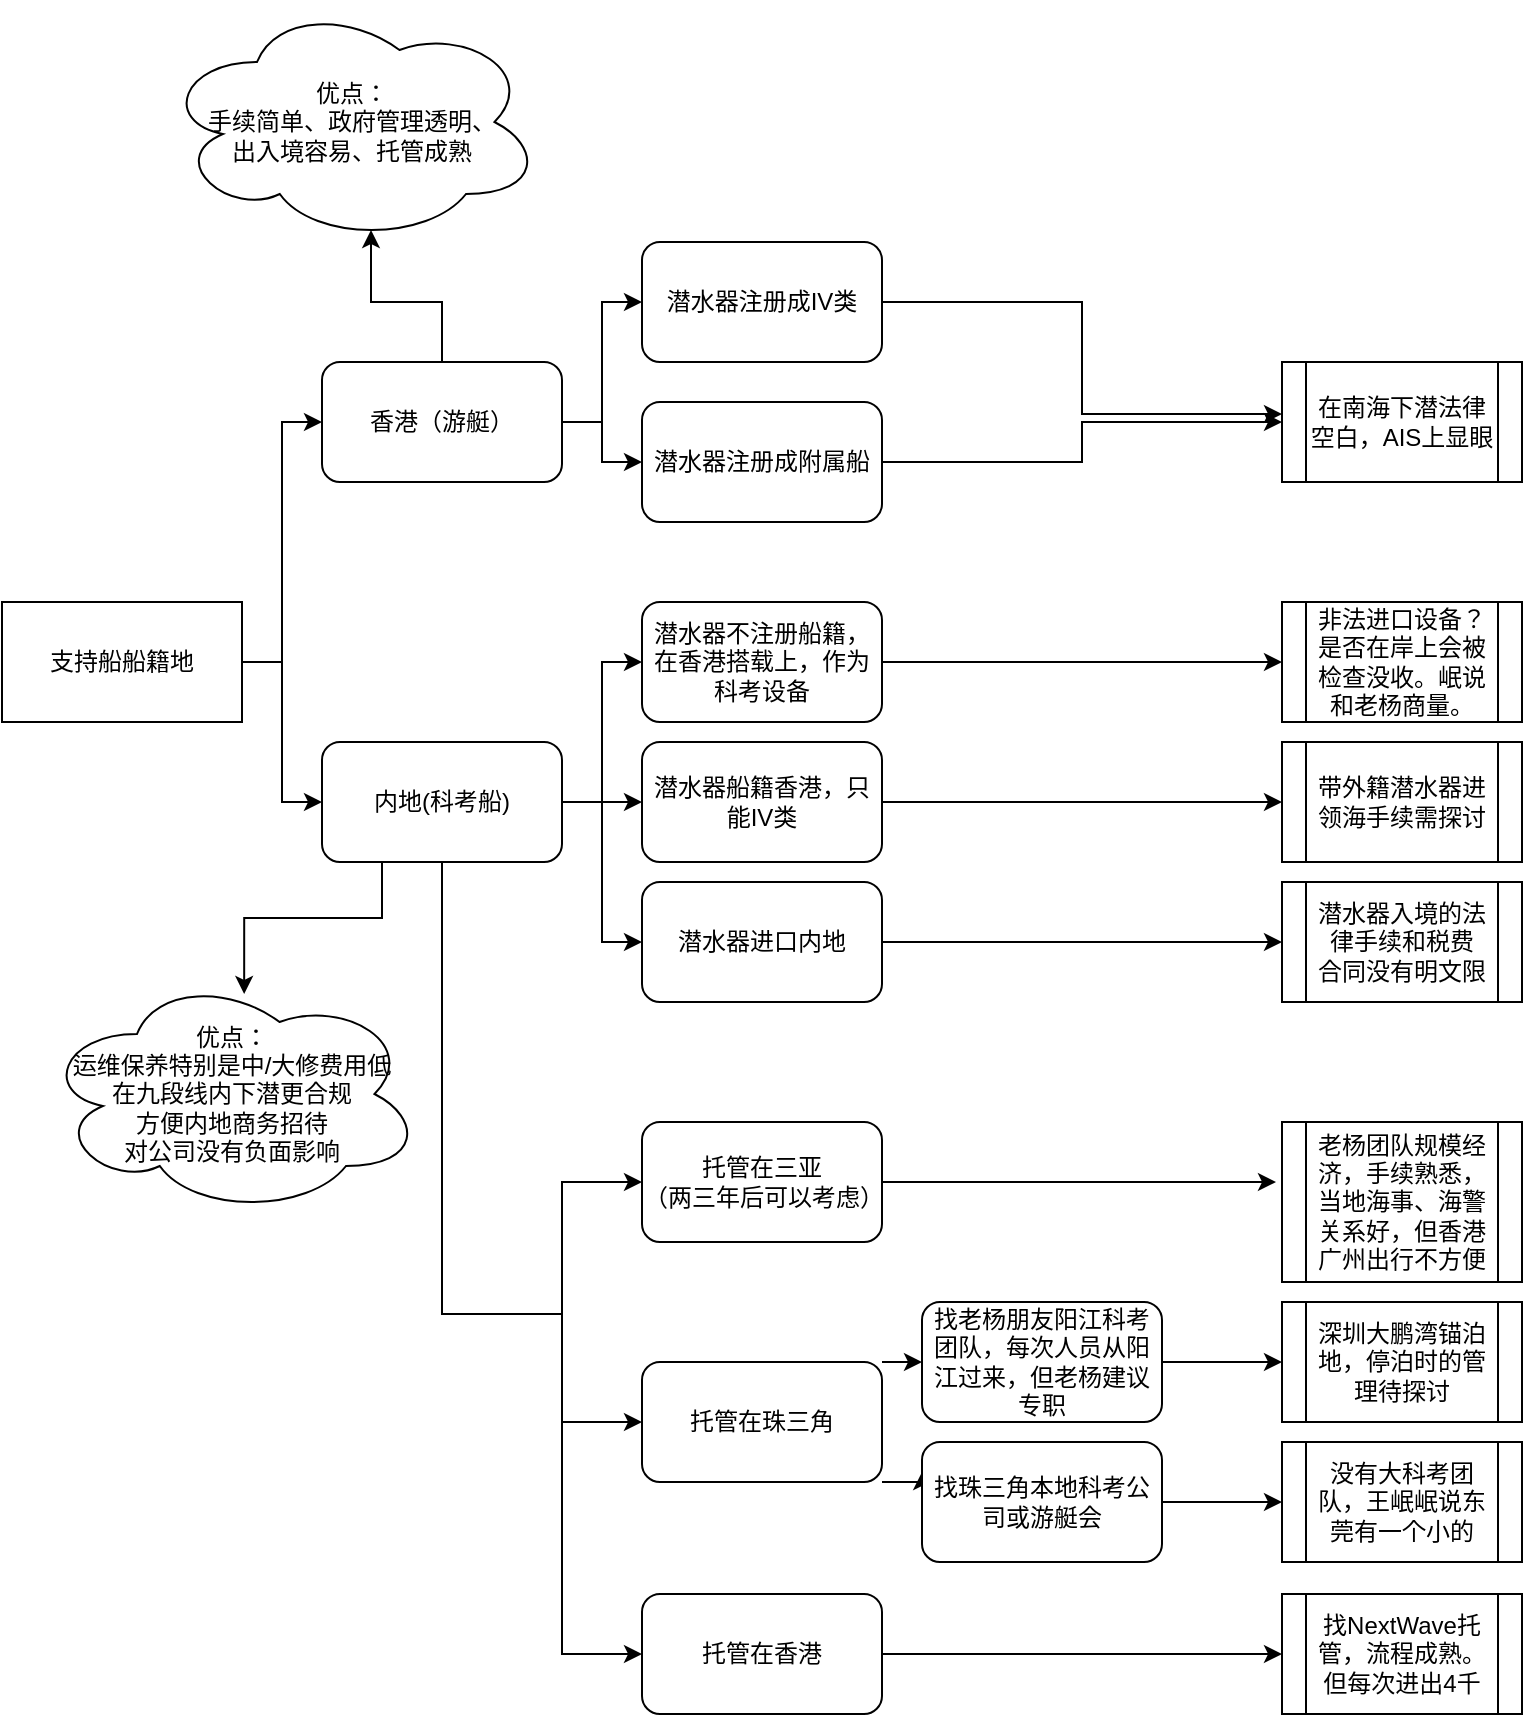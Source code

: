 <mxfile version="22.1.11" type="github">
  <diagram name="第 1 页" id="tAkSXGFJ9aGwxHN90IYv">
    <mxGraphModel dx="1379" dy="796" grid="1" gridSize="10" guides="1" tooltips="1" connect="1" arrows="1" fold="1" page="1" pageScale="1" pageWidth="827" pageHeight="1169" math="0" shadow="0">
      <root>
        <mxCell id="0" />
        <mxCell id="1" parent="0" />
        <mxCell id="bbb0xuv7O0a4QDUGZQx4-8" style="edgeStyle=orthogonalEdgeStyle;rounded=0;orthogonalLoop=1;jettySize=auto;html=1;exitX=1;exitY=0.5;exitDx=0;exitDy=0;entryX=0;entryY=0.5;entryDx=0;entryDy=0;" parent="1" source="bbb0xuv7O0a4QDUGZQx4-1" target="bbb0xuv7O0a4QDUGZQx4-2" edge="1">
          <mxGeometry relative="1" as="geometry" />
        </mxCell>
        <mxCell id="bbb0xuv7O0a4QDUGZQx4-9" style="edgeStyle=orthogonalEdgeStyle;rounded=0;orthogonalLoop=1;jettySize=auto;html=1;exitX=1;exitY=0.5;exitDx=0;exitDy=0;entryX=0;entryY=0.5;entryDx=0;entryDy=0;" parent="1" source="bbb0xuv7O0a4QDUGZQx4-1" target="bbb0xuv7O0a4QDUGZQx4-3" edge="1">
          <mxGeometry relative="1" as="geometry" />
        </mxCell>
        <mxCell id="bbb0xuv7O0a4QDUGZQx4-1" value="支持船船籍地" style="rounded=0;whiteSpace=wrap;html=1;" parent="1" vertex="1">
          <mxGeometry x="10" y="314" width="120" height="60" as="geometry" />
        </mxCell>
        <mxCell id="bbb0xuv7O0a4QDUGZQx4-31" style="edgeStyle=orthogonalEdgeStyle;rounded=0;orthogonalLoop=1;jettySize=auto;html=1;exitX=1;exitY=0.5;exitDx=0;exitDy=0;entryX=0;entryY=0.5;entryDx=0;entryDy=0;" parent="1" source="bbb0xuv7O0a4QDUGZQx4-2" target="bbb0xuv7O0a4QDUGZQx4-23" edge="1">
          <mxGeometry relative="1" as="geometry" />
        </mxCell>
        <mxCell id="bbb0xuv7O0a4QDUGZQx4-32" style="edgeStyle=orthogonalEdgeStyle;rounded=0;orthogonalLoop=1;jettySize=auto;html=1;exitX=1;exitY=0.5;exitDx=0;exitDy=0;entryX=0;entryY=0.5;entryDx=0;entryDy=0;" parent="1" source="bbb0xuv7O0a4QDUGZQx4-2" target="bbb0xuv7O0a4QDUGZQx4-24" edge="1">
          <mxGeometry relative="1" as="geometry" />
        </mxCell>
        <mxCell id="bbb0xuv7O0a4QDUGZQx4-2" value="香港（游艇）" style="rounded=1;whiteSpace=wrap;html=1;" parent="1" vertex="1">
          <mxGeometry x="170" y="194" width="120" height="60" as="geometry" />
        </mxCell>
        <mxCell id="bbb0xuv7O0a4QDUGZQx4-6" style="edgeStyle=orthogonalEdgeStyle;rounded=0;orthogonalLoop=1;jettySize=auto;html=1;exitX=1;exitY=0.5;exitDx=0;exitDy=0;entryX=0;entryY=0.5;entryDx=0;entryDy=0;" parent="1" source="bbb0xuv7O0a4QDUGZQx4-3" target="bbb0xuv7O0a4QDUGZQx4-4" edge="1">
          <mxGeometry relative="1" as="geometry" />
        </mxCell>
        <mxCell id="bbb0xuv7O0a4QDUGZQx4-7" style="edgeStyle=orthogonalEdgeStyle;rounded=0;orthogonalLoop=1;jettySize=auto;html=1;exitX=1;exitY=0.5;exitDx=0;exitDy=0;entryX=0;entryY=0.5;entryDx=0;entryDy=0;" parent="1" source="bbb0xuv7O0a4QDUGZQx4-3" target="bbb0xuv7O0a4QDUGZQx4-5" edge="1">
          <mxGeometry relative="1" as="geometry" />
        </mxCell>
        <mxCell id="bbb0xuv7O0a4QDUGZQx4-20" style="edgeStyle=orthogonalEdgeStyle;rounded=0;orthogonalLoop=1;jettySize=auto;html=1;exitX=0.5;exitY=1;exitDx=0;exitDy=0;entryX=0;entryY=0.5;entryDx=0;entryDy=0;" parent="1" source="bbb0xuv7O0a4QDUGZQx4-3" target="bbb0xuv7O0a4QDUGZQx4-17" edge="1">
          <mxGeometry relative="1" as="geometry">
            <Array as="points">
              <mxPoint x="230" y="670" />
              <mxPoint x="290" y="670" />
              <mxPoint x="290" y="604" />
            </Array>
          </mxGeometry>
        </mxCell>
        <mxCell id="bbb0xuv7O0a4QDUGZQx4-21" style="edgeStyle=orthogonalEdgeStyle;rounded=0;orthogonalLoop=1;jettySize=auto;html=1;exitX=0.5;exitY=1;exitDx=0;exitDy=0;entryX=0;entryY=0.5;entryDx=0;entryDy=0;" parent="1" source="bbb0xuv7O0a4QDUGZQx4-3" target="bbb0xuv7O0a4QDUGZQx4-18" edge="1">
          <mxGeometry relative="1" as="geometry">
            <Array as="points">
              <mxPoint x="230" y="670" />
              <mxPoint x="290" y="670" />
              <mxPoint x="290" y="724" />
            </Array>
          </mxGeometry>
        </mxCell>
        <mxCell id="bbb0xuv7O0a4QDUGZQx4-27" style="edgeStyle=orthogonalEdgeStyle;rounded=0;orthogonalLoop=1;jettySize=auto;html=1;exitX=1;exitY=0.5;exitDx=0;exitDy=0;entryX=0;entryY=0.5;entryDx=0;entryDy=0;" parent="1" source="bbb0xuv7O0a4QDUGZQx4-3" target="bbb0xuv7O0a4QDUGZQx4-25" edge="1">
          <mxGeometry relative="1" as="geometry" />
        </mxCell>
        <mxCell id="FA90OndIv8zv3o0rr0Xi-17" style="edgeStyle=orthogonalEdgeStyle;rounded=0;orthogonalLoop=1;jettySize=auto;html=1;exitX=0.5;exitY=1;exitDx=0;exitDy=0;entryX=0;entryY=0.5;entryDx=0;entryDy=0;" edge="1" parent="1" source="bbb0xuv7O0a4QDUGZQx4-3" target="FA90OndIv8zv3o0rr0Xi-16">
          <mxGeometry relative="1" as="geometry">
            <Array as="points">
              <mxPoint x="230" y="670" />
              <mxPoint x="290" y="670" />
              <mxPoint x="290" y="840" />
            </Array>
          </mxGeometry>
        </mxCell>
        <mxCell id="bbb0xuv7O0a4QDUGZQx4-3" value="内地(科考船)" style="rounded=1;whiteSpace=wrap;html=1;" parent="1" vertex="1">
          <mxGeometry x="170" y="384" width="120" height="60" as="geometry" />
        </mxCell>
        <mxCell id="FA90OndIv8zv3o0rr0Xi-13" style="edgeStyle=orthogonalEdgeStyle;rounded=0;orthogonalLoop=1;jettySize=auto;html=1;exitX=1;exitY=0.5;exitDx=0;exitDy=0;entryX=0;entryY=0.5;entryDx=0;entryDy=0;" edge="1" parent="1" source="bbb0xuv7O0a4QDUGZQx4-4" target="bbb0xuv7O0a4QDUGZQx4-13">
          <mxGeometry relative="1" as="geometry" />
        </mxCell>
        <mxCell id="bbb0xuv7O0a4QDUGZQx4-4" value="潜水器不注册船籍，在香港搭载上，作为科考设备" style="rounded=1;whiteSpace=wrap;html=1;" parent="1" vertex="1">
          <mxGeometry x="330" y="314" width="120" height="60" as="geometry" />
        </mxCell>
        <mxCell id="FA90OndIv8zv3o0rr0Xi-11" style="edgeStyle=orthogonalEdgeStyle;rounded=0;orthogonalLoop=1;jettySize=auto;html=1;exitX=1;exitY=0.5;exitDx=0;exitDy=0;" edge="1" parent="1" source="bbb0xuv7O0a4QDUGZQx4-5" target="bbb0xuv7O0a4QDUGZQx4-14">
          <mxGeometry relative="1" as="geometry" />
        </mxCell>
        <mxCell id="bbb0xuv7O0a4QDUGZQx4-5" value="潜水器进口内地" style="rounded=1;whiteSpace=wrap;html=1;" parent="1" vertex="1">
          <mxGeometry x="330" y="454" width="120" height="60" as="geometry" />
        </mxCell>
        <mxCell id="bbb0xuv7O0a4QDUGZQx4-12" value="在南海下潜法律空白，AIS上显眼" style="shape=process;whiteSpace=wrap;html=1;backgroundOutline=1;" parent="1" vertex="1">
          <mxGeometry x="650" y="194" width="120" height="60" as="geometry" />
        </mxCell>
        <mxCell id="bbb0xuv7O0a4QDUGZQx4-13" value="非法进口设备？是否在岸上会被检查没收。岷说和老杨商量。" style="shape=process;whiteSpace=wrap;html=1;backgroundOutline=1;" parent="1" vertex="1">
          <mxGeometry x="650" y="314" width="120" height="60" as="geometry" />
        </mxCell>
        <mxCell id="bbb0xuv7O0a4QDUGZQx4-14" value="潜水器入境的法律手续和税费&lt;br&gt;合同没有明文限" style="shape=process;whiteSpace=wrap;html=1;backgroundOutline=1;" parent="1" vertex="1">
          <mxGeometry x="650" y="454" width="120" height="60" as="geometry" />
        </mxCell>
        <mxCell id="bbb0xuv7O0a4QDUGZQx4-17" value="托管在三亚&lt;br&gt;（两三年后可以考虑）" style="rounded=1;whiteSpace=wrap;html=1;" parent="1" vertex="1">
          <mxGeometry x="330" y="574" width="120" height="60" as="geometry" />
        </mxCell>
        <mxCell id="FA90OndIv8zv3o0rr0Xi-6" style="edgeStyle=orthogonalEdgeStyle;rounded=0;orthogonalLoop=1;jettySize=auto;html=1;exitX=1;exitY=0;exitDx=0;exitDy=0;entryX=0;entryY=0.5;entryDx=0;entryDy=0;" edge="1" parent="1" source="bbb0xuv7O0a4QDUGZQx4-18" target="bbb0xuv7O0a4QDUGZQx4-28">
          <mxGeometry relative="1" as="geometry" />
        </mxCell>
        <mxCell id="FA90OndIv8zv3o0rr0Xi-7" style="edgeStyle=orthogonalEdgeStyle;rounded=0;orthogonalLoop=1;jettySize=auto;html=1;exitX=1;exitY=1;exitDx=0;exitDy=0;entryX=0;entryY=0.25;entryDx=0;entryDy=0;" edge="1" parent="1" source="bbb0xuv7O0a4QDUGZQx4-18" target="bbb0xuv7O0a4QDUGZQx4-29">
          <mxGeometry relative="1" as="geometry" />
        </mxCell>
        <mxCell id="bbb0xuv7O0a4QDUGZQx4-18" value="托管在珠三角" style="rounded=1;whiteSpace=wrap;html=1;" parent="1" vertex="1">
          <mxGeometry x="330" y="694" width="120" height="60" as="geometry" />
        </mxCell>
        <mxCell id="bbb0xuv7O0a4QDUGZQx4-19" value="老杨团队规模经济，手续熟悉，当地海事、海警关系好，但香港广州出行不方便" style="shape=process;whiteSpace=wrap;html=1;backgroundOutline=1;" parent="1" vertex="1">
          <mxGeometry x="650" y="574" width="120" height="80" as="geometry" />
        </mxCell>
        <mxCell id="bbb0xuv7O0a4QDUGZQx4-22" value="深圳大鹏湾锚泊地，停泊时的管理待探讨" style="shape=process;whiteSpace=wrap;html=1;backgroundOutline=1;" parent="1" vertex="1">
          <mxGeometry x="650" y="664" width="120" height="60" as="geometry" />
        </mxCell>
        <mxCell id="FA90OndIv8zv3o0rr0Xi-15" style="edgeStyle=orthogonalEdgeStyle;rounded=0;orthogonalLoop=1;jettySize=auto;html=1;exitX=1;exitY=0.5;exitDx=0;exitDy=0;" edge="1" parent="1" source="bbb0xuv7O0a4QDUGZQx4-23">
          <mxGeometry relative="1" as="geometry">
            <mxPoint x="650" y="220" as="targetPoint" />
            <Array as="points">
              <mxPoint x="550" y="164" />
              <mxPoint x="550" y="220" />
            </Array>
          </mxGeometry>
        </mxCell>
        <mxCell id="bbb0xuv7O0a4QDUGZQx4-23" value="潜水器注册成IV类" style="rounded=1;whiteSpace=wrap;html=1;" parent="1" vertex="1">
          <mxGeometry x="330" y="134" width="120" height="60" as="geometry" />
        </mxCell>
        <mxCell id="FA90OndIv8zv3o0rr0Xi-14" style="edgeStyle=orthogonalEdgeStyle;rounded=0;orthogonalLoop=1;jettySize=auto;html=1;exitX=1;exitY=0.5;exitDx=0;exitDy=0;entryX=0;entryY=0.5;entryDx=0;entryDy=0;" edge="1" parent="1" source="bbb0xuv7O0a4QDUGZQx4-24" target="bbb0xuv7O0a4QDUGZQx4-12">
          <mxGeometry relative="1" as="geometry" />
        </mxCell>
        <mxCell id="bbb0xuv7O0a4QDUGZQx4-24" value="潜水器注册成附属船" style="rounded=1;whiteSpace=wrap;html=1;" parent="1" vertex="1">
          <mxGeometry x="330" y="214" width="120" height="60" as="geometry" />
        </mxCell>
        <mxCell id="FA90OndIv8zv3o0rr0Xi-12" style="edgeStyle=orthogonalEdgeStyle;rounded=0;orthogonalLoop=1;jettySize=auto;html=1;exitX=1;exitY=0.5;exitDx=0;exitDy=0;entryX=0;entryY=0.5;entryDx=0;entryDy=0;" edge="1" parent="1" source="bbb0xuv7O0a4QDUGZQx4-25" target="bbb0xuv7O0a4QDUGZQx4-26">
          <mxGeometry relative="1" as="geometry" />
        </mxCell>
        <mxCell id="bbb0xuv7O0a4QDUGZQx4-25" value="潜水器船籍香港，只能IV类" style="rounded=1;whiteSpace=wrap;html=1;" parent="1" vertex="1">
          <mxGeometry x="330" y="384" width="120" height="60" as="geometry" />
        </mxCell>
        <mxCell id="bbb0xuv7O0a4QDUGZQx4-26" value="带外籍潜水器进领海手续需探讨" style="shape=process;whiteSpace=wrap;html=1;backgroundOutline=1;" parent="1" vertex="1">
          <mxGeometry x="650" y="384" width="120" height="60" as="geometry" />
        </mxCell>
        <mxCell id="FA90OndIv8zv3o0rr0Xi-8" style="edgeStyle=orthogonalEdgeStyle;rounded=0;orthogonalLoop=1;jettySize=auto;html=1;exitX=1;exitY=0.5;exitDx=0;exitDy=0;entryX=0;entryY=0.5;entryDx=0;entryDy=0;" edge="1" parent="1" source="bbb0xuv7O0a4QDUGZQx4-28" target="bbb0xuv7O0a4QDUGZQx4-22">
          <mxGeometry relative="1" as="geometry" />
        </mxCell>
        <mxCell id="bbb0xuv7O0a4QDUGZQx4-28" value="找老杨朋友阳江科考团队，每次人员从阳江过来，但老杨建议专职" style="rounded=1;whiteSpace=wrap;html=1;" parent="1" vertex="1">
          <mxGeometry x="470" y="664" width="120" height="60" as="geometry" />
        </mxCell>
        <mxCell id="FA90OndIv8zv3o0rr0Xi-9" style="edgeStyle=orthogonalEdgeStyle;rounded=0;orthogonalLoop=1;jettySize=auto;html=1;exitX=1;exitY=0.5;exitDx=0;exitDy=0;entryX=0;entryY=0.5;entryDx=0;entryDy=0;" edge="1" parent="1" source="bbb0xuv7O0a4QDUGZQx4-29" target="FA90OndIv8zv3o0rr0Xi-1">
          <mxGeometry relative="1" as="geometry" />
        </mxCell>
        <mxCell id="bbb0xuv7O0a4QDUGZQx4-29" value="找珠三角本地科考公司或游艇会" style="rounded=1;whiteSpace=wrap;html=1;" parent="1" vertex="1">
          <mxGeometry x="470" y="734" width="120" height="60" as="geometry" />
        </mxCell>
        <mxCell id="FA90OndIv8zv3o0rr0Xi-1" value="没有大科考团队，王岷岷说东莞有一个小的" style="shape=process;whiteSpace=wrap;html=1;backgroundOutline=1;" vertex="1" parent="1">
          <mxGeometry x="650" y="734" width="120" height="60" as="geometry" />
        </mxCell>
        <mxCell id="FA90OndIv8zv3o0rr0Xi-2" value="优点：&lt;br&gt;手续简单、政府管理透明、&lt;br&gt;出入境容易、托管成熟" style="ellipse;shape=cloud;whiteSpace=wrap;html=1;" vertex="1" parent="1">
          <mxGeometry x="90" y="14" width="190" height="120" as="geometry" />
        </mxCell>
        <mxCell id="FA90OndIv8zv3o0rr0Xi-3" style="edgeStyle=orthogonalEdgeStyle;rounded=0;orthogonalLoop=1;jettySize=auto;html=1;exitX=0.5;exitY=0;exitDx=0;exitDy=0;entryX=0.55;entryY=0.95;entryDx=0;entryDy=0;entryPerimeter=0;" edge="1" parent="1" source="bbb0xuv7O0a4QDUGZQx4-2" target="FA90OndIv8zv3o0rr0Xi-2">
          <mxGeometry relative="1" as="geometry" />
        </mxCell>
        <mxCell id="FA90OndIv8zv3o0rr0Xi-4" value="优点：&lt;br&gt;运维保养特别是中/大修费用低&lt;br&gt;在九段线内下潜更合规&lt;br&gt;方便内地商务招待&lt;br&gt;对公司没有负面影响" style="ellipse;shape=cloud;whiteSpace=wrap;html=1;" vertex="1" parent="1">
          <mxGeometry x="30" y="500" width="190" height="120" as="geometry" />
        </mxCell>
        <mxCell id="FA90OndIv8zv3o0rr0Xi-5" style="edgeStyle=orthogonalEdgeStyle;rounded=0;orthogonalLoop=1;jettySize=auto;html=1;exitX=0.25;exitY=1;exitDx=0;exitDy=0;entryX=0.532;entryY=0.083;entryDx=0;entryDy=0;entryPerimeter=0;" edge="1" parent="1" source="bbb0xuv7O0a4QDUGZQx4-3" target="FA90OndIv8zv3o0rr0Xi-4">
          <mxGeometry relative="1" as="geometry" />
        </mxCell>
        <mxCell id="FA90OndIv8zv3o0rr0Xi-10" style="edgeStyle=orthogonalEdgeStyle;rounded=0;orthogonalLoop=1;jettySize=auto;html=1;exitX=1;exitY=0.5;exitDx=0;exitDy=0;entryX=-0.025;entryY=0.375;entryDx=0;entryDy=0;entryPerimeter=0;" edge="1" parent="1" source="bbb0xuv7O0a4QDUGZQx4-17" target="bbb0xuv7O0a4QDUGZQx4-19">
          <mxGeometry relative="1" as="geometry" />
        </mxCell>
        <mxCell id="FA90OndIv8zv3o0rr0Xi-19" style="edgeStyle=orthogonalEdgeStyle;rounded=0;orthogonalLoop=1;jettySize=auto;html=1;exitX=1;exitY=0.5;exitDx=0;exitDy=0;entryX=0;entryY=0.5;entryDx=0;entryDy=0;" edge="1" parent="1" source="FA90OndIv8zv3o0rr0Xi-16" target="FA90OndIv8zv3o0rr0Xi-18">
          <mxGeometry relative="1" as="geometry" />
        </mxCell>
        <mxCell id="FA90OndIv8zv3o0rr0Xi-16" value="托管在香港" style="rounded=1;whiteSpace=wrap;html=1;" vertex="1" parent="1">
          <mxGeometry x="330" y="810" width="120" height="60" as="geometry" />
        </mxCell>
        <mxCell id="FA90OndIv8zv3o0rr0Xi-18" value="找NextWave托管，流程成熟。但每次进出4千" style="shape=process;whiteSpace=wrap;html=1;backgroundOutline=1;" vertex="1" parent="1">
          <mxGeometry x="650" y="810" width="120" height="60" as="geometry" />
        </mxCell>
      </root>
    </mxGraphModel>
  </diagram>
</mxfile>
